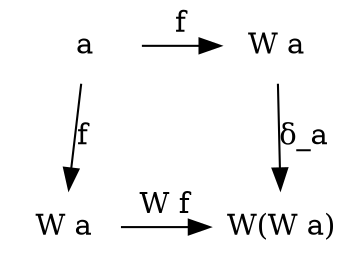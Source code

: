 digraph {
  node [shape=plaintext]

  a [label="a"]
  WaTR [label="W a"]
  WaBL [label="W a"]
  WWa [label="W(W a)"]

  { rank=same WaBL a }
  { rank=same WWa WaTR }

  a -> WaTR [label="f"]
  a -> WaBL [label="f"]
  WaTR -> WWa [label="W f"]
  WaBL -> WWa [label="δ_a"]
}
